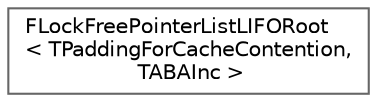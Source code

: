 digraph "Graphical Class Hierarchy"
{
 // INTERACTIVE_SVG=YES
 // LATEX_PDF_SIZE
  bgcolor="transparent";
  edge [fontname=Helvetica,fontsize=10,labelfontname=Helvetica,labelfontsize=10];
  node [fontname=Helvetica,fontsize=10,shape=box,height=0.2,width=0.4];
  rankdir="LR";
  Node0 [id="Node000000",label="FLockFreePointerListLIFORoot\l\< TPaddingForCacheContention,\l TABAInc \>",height=0.2,width=0.4,color="grey40", fillcolor="white", style="filled",URL="$d7/d5d/classFLockFreePointerListLIFORoot.html",tooltip=" "];
}
